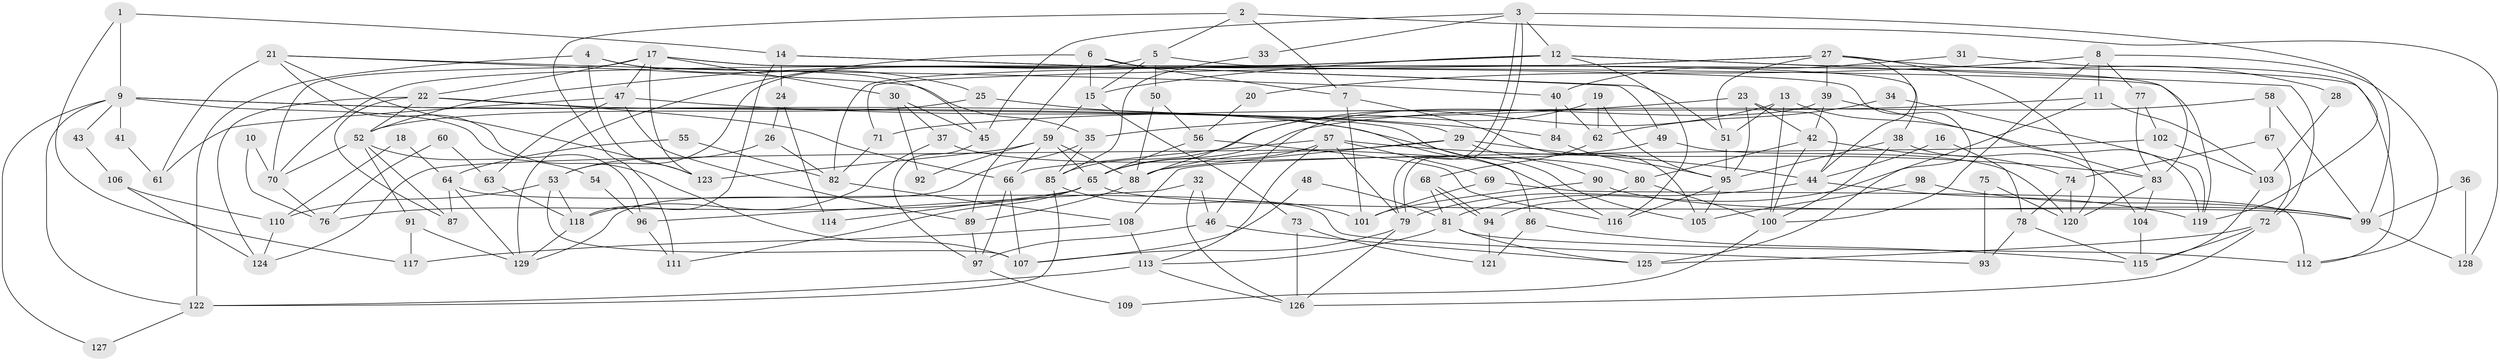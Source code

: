 // coarse degree distribution, {6: 0.11627906976744186, 4: 0.16279069767441862, 8: 0.03488372093023256, 5: 0.1511627906976744, 9: 0.046511627906976744, 7: 0.12790697674418605, 3: 0.16279069767441862, 11: 0.011627906976744186, 2: 0.16279069767441862, 1: 0.011627906976744186, 12: 0.011627906976744186}
// Generated by graph-tools (version 1.1) at 2025/52/02/27/25 19:52:05]
// undirected, 129 vertices, 258 edges
graph export_dot {
graph [start="1"]
  node [color=gray90,style=filled];
  1;
  2;
  3;
  4;
  5;
  6;
  7;
  8;
  9;
  10;
  11;
  12;
  13;
  14;
  15;
  16;
  17;
  18;
  19;
  20;
  21;
  22;
  23;
  24;
  25;
  26;
  27;
  28;
  29;
  30;
  31;
  32;
  33;
  34;
  35;
  36;
  37;
  38;
  39;
  40;
  41;
  42;
  43;
  44;
  45;
  46;
  47;
  48;
  49;
  50;
  51;
  52;
  53;
  54;
  55;
  56;
  57;
  58;
  59;
  60;
  61;
  62;
  63;
  64;
  65;
  66;
  67;
  68;
  69;
  70;
  71;
  72;
  73;
  74;
  75;
  76;
  77;
  78;
  79;
  80;
  81;
  82;
  83;
  84;
  85;
  86;
  87;
  88;
  89;
  90;
  91;
  92;
  93;
  94;
  95;
  96;
  97;
  98;
  99;
  100;
  101;
  102;
  103;
  104;
  105;
  106;
  107;
  108;
  109;
  110;
  111;
  112;
  113;
  114;
  115;
  116;
  117;
  118;
  119;
  120;
  121;
  122;
  123;
  124;
  125;
  126;
  127;
  128;
  129;
  1 -- 117;
  1 -- 9;
  1 -- 14;
  2 -- 5;
  2 -- 111;
  2 -- 7;
  2 -- 128;
  3 -- 79;
  3 -- 79;
  3 -- 45;
  3 -- 12;
  3 -- 33;
  3 -- 99;
  4 -- 123;
  4 -- 45;
  4 -- 25;
  4 -- 122;
  5 -- 53;
  5 -- 83;
  5 -- 15;
  5 -- 50;
  6 -- 15;
  6 -- 7;
  6 -- 38;
  6 -- 89;
  6 -- 129;
  7 -- 101;
  7 -- 105;
  8 -- 100;
  8 -- 11;
  8 -- 20;
  8 -- 77;
  8 -- 112;
  9 -- 122;
  9 -- 116;
  9 -- 41;
  9 -- 43;
  9 -- 96;
  9 -- 105;
  9 -- 127;
  10 -- 70;
  10 -- 76;
  11 -- 103;
  11 -- 81;
  11 -- 71;
  12 -- 15;
  12 -- 52;
  12 -- 70;
  12 -- 72;
  12 -- 112;
  12 -- 116;
  13 -- 51;
  13 -- 85;
  13 -- 100;
  13 -- 119;
  14 -- 51;
  14 -- 24;
  14 -- 49;
  14 -- 118;
  15 -- 59;
  15 -- 73;
  16 -- 78;
  16 -- 44;
  17 -- 70;
  17 -- 119;
  17 -- 22;
  17 -- 30;
  17 -- 47;
  17 -- 123;
  17 -- 125;
  18 -- 64;
  18 -- 110;
  19 -- 95;
  19 -- 88;
  19 -- 62;
  20 -- 56;
  21 -- 123;
  21 -- 35;
  21 -- 40;
  21 -- 61;
  21 -- 107;
  22 -- 66;
  22 -- 29;
  22 -- 52;
  22 -- 87;
  22 -- 124;
  23 -- 44;
  23 -- 95;
  23 -- 35;
  23 -- 42;
  24 -- 26;
  24 -- 114;
  25 -- 52;
  25 -- 86;
  26 -- 82;
  26 -- 53;
  27 -- 120;
  27 -- 39;
  27 -- 28;
  27 -- 44;
  27 -- 51;
  27 -- 71;
  27 -- 82;
  28 -- 103;
  29 -- 44;
  29 -- 88;
  29 -- 90;
  29 -- 124;
  30 -- 37;
  30 -- 45;
  30 -- 92;
  31 -- 40;
  31 -- 119;
  32 -- 46;
  32 -- 126;
  32 -- 96;
  33 -- 85;
  34 -- 119;
  34 -- 62;
  35 -- 85;
  35 -- 129;
  36 -- 128;
  36 -- 99;
  37 -- 80;
  37 -- 118;
  38 -- 104;
  38 -- 95;
  38 -- 100;
  39 -- 83;
  39 -- 42;
  39 -- 46;
  40 -- 84;
  40 -- 62;
  41 -- 61;
  42 -- 100;
  42 -- 74;
  42 -- 80;
  43 -- 106;
  44 -- 79;
  44 -- 119;
  45 -- 97;
  46 -- 125;
  46 -- 97;
  47 -- 89;
  47 -- 61;
  47 -- 63;
  47 -- 84;
  48 -- 107;
  48 -- 81;
  49 -- 88;
  49 -- 120;
  50 -- 88;
  50 -- 56;
  51 -- 95;
  52 -- 54;
  52 -- 70;
  52 -- 87;
  52 -- 91;
  53 -- 107;
  53 -- 118;
  53 -- 110;
  54 -- 96;
  55 -- 64;
  55 -- 82;
  56 -- 116;
  56 -- 65;
  57 -- 113;
  57 -- 66;
  57 -- 65;
  57 -- 69;
  57 -- 79;
  57 -- 83;
  58 -- 65;
  58 -- 99;
  58 -- 67;
  59 -- 66;
  59 -- 65;
  59 -- 88;
  59 -- 92;
  59 -- 123;
  60 -- 76;
  60 -- 63;
  62 -- 68;
  63 -- 118;
  64 -- 129;
  64 -- 87;
  64 -- 93;
  65 -- 76;
  65 -- 99;
  65 -- 111;
  65 -- 114;
  66 -- 107;
  66 -- 97;
  67 -- 72;
  67 -- 74;
  68 -- 94;
  68 -- 94;
  68 -- 81;
  69 -- 112;
  69 -- 101;
  70 -- 76;
  71 -- 82;
  72 -- 125;
  72 -- 115;
  72 -- 126;
  73 -- 126;
  73 -- 121;
  74 -- 78;
  74 -- 120;
  75 -- 120;
  75 -- 93;
  77 -- 83;
  77 -- 102;
  78 -- 115;
  78 -- 93;
  79 -- 107;
  79 -- 126;
  80 -- 100;
  80 -- 94;
  81 -- 112;
  81 -- 113;
  81 -- 125;
  82 -- 108;
  83 -- 120;
  83 -- 104;
  84 -- 95;
  85 -- 101;
  85 -- 122;
  86 -- 121;
  86 -- 115;
  88 -- 89;
  89 -- 97;
  90 -- 99;
  90 -- 101;
  91 -- 129;
  91 -- 117;
  94 -- 121;
  95 -- 105;
  95 -- 116;
  96 -- 111;
  97 -- 109;
  98 -- 105;
  98 -- 99;
  99 -- 128;
  100 -- 109;
  102 -- 108;
  102 -- 103;
  103 -- 115;
  104 -- 115;
  106 -- 124;
  106 -- 110;
  108 -- 113;
  108 -- 117;
  110 -- 124;
  113 -- 126;
  113 -- 122;
  118 -- 129;
  122 -- 127;
}
